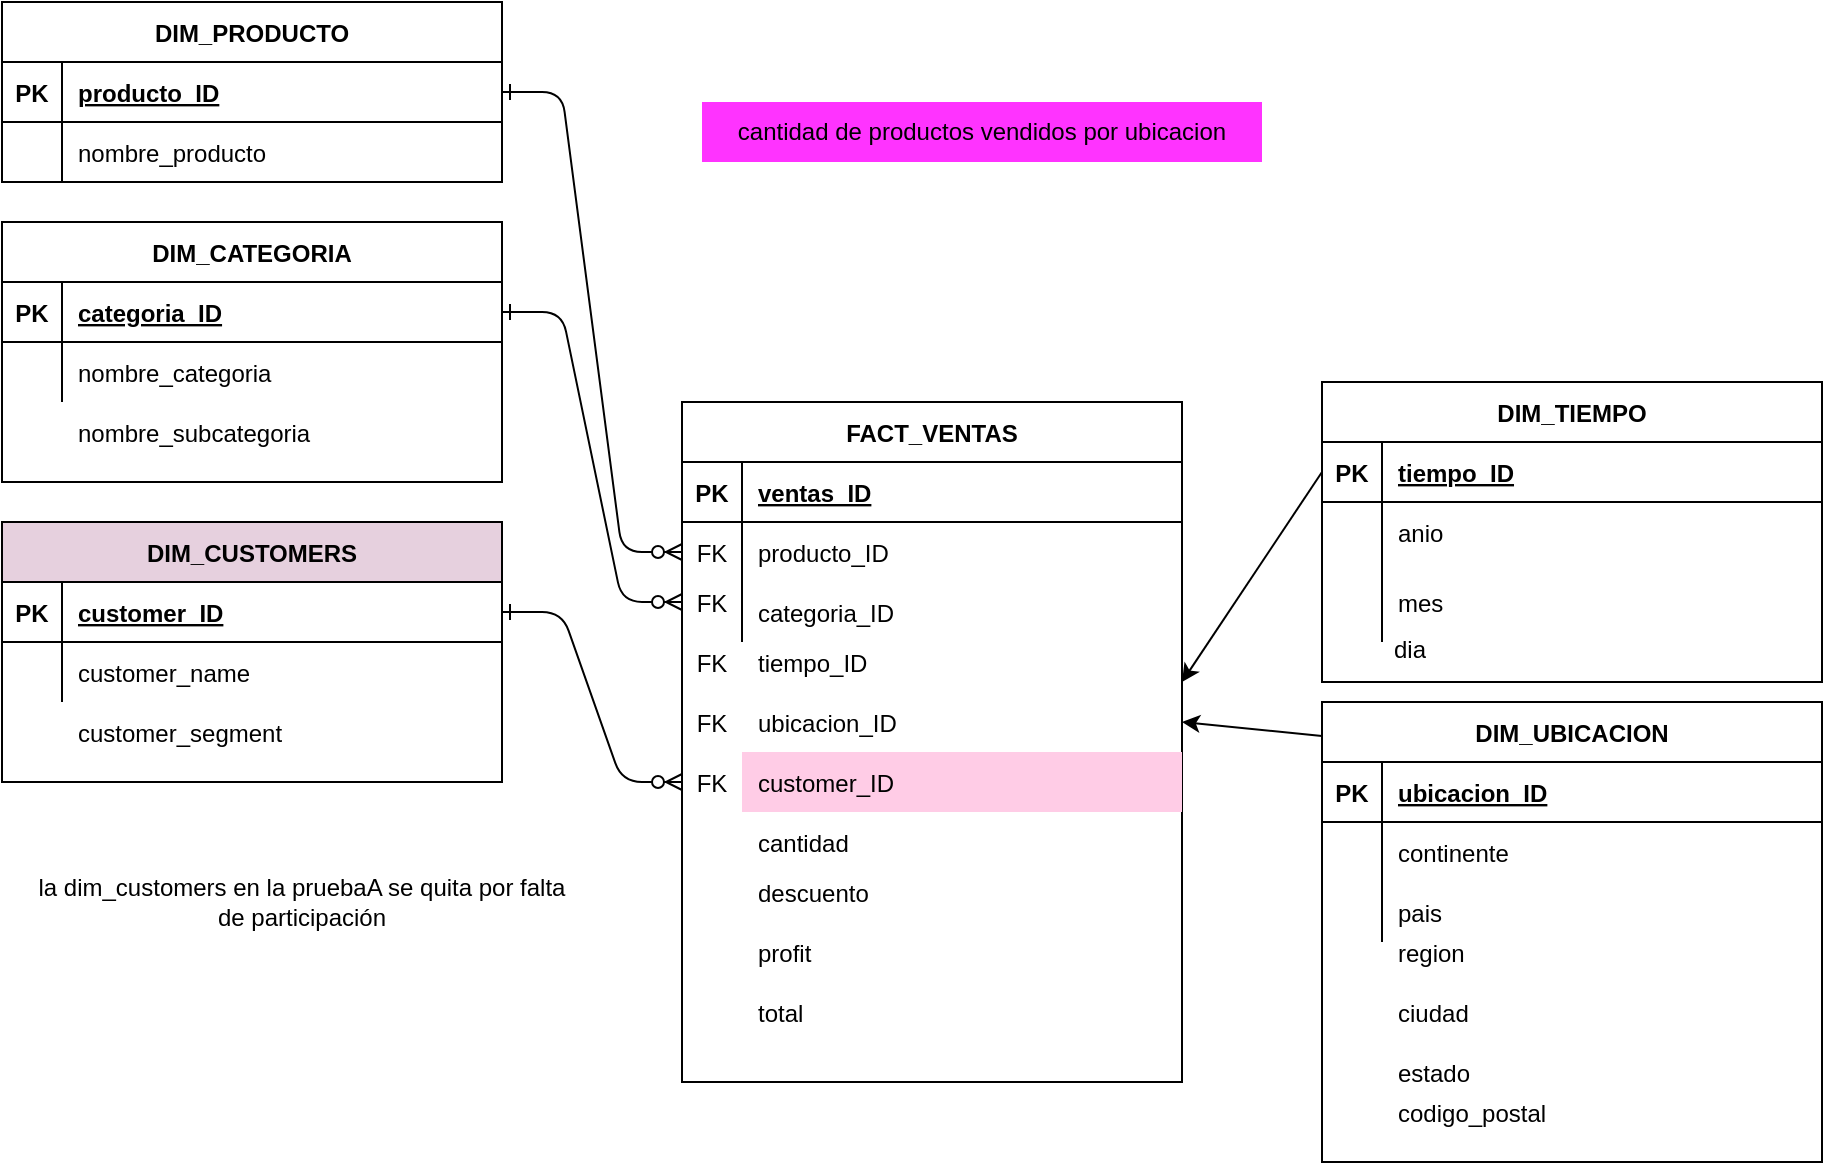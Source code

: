 <mxfile version="22.0.8" type="github" pages="2">
  <diagram id="R2lEEEUBdFMjLlhIrx00" name="Page-1">
    <mxGraphModel dx="1026" dy="1131" grid="1" gridSize="10" guides="1" tooltips="1" connect="1" arrows="1" fold="1" page="1" pageScale="1" pageWidth="850" pageHeight="1100" math="0" shadow="0" extFonts="Permanent Marker^https://fonts.googleapis.com/css?family=Permanent+Marker">
      <root>
        <mxCell id="0" />
        <mxCell id="1" parent="0" />
        <mxCell id="C-vyLk0tnHw3VtMMgP7b-1" value="" style="edgeStyle=entityRelationEdgeStyle;endArrow=ERzeroToMany;startArrow=ERone;endFill=1;startFill=0;" parent="1" source="C-vyLk0tnHw3VtMMgP7b-24" edge="1">
          <mxGeometry width="100" height="100" relative="1" as="geometry">
            <mxPoint x="340" y="720" as="sourcePoint" />
            <mxPoint x="350" y="610" as="targetPoint" />
          </mxGeometry>
        </mxCell>
        <mxCell id="C-vyLk0tnHw3VtMMgP7b-2" value="DIM_UBICACION" style="shape=table;startSize=30;container=1;collapsible=1;childLayout=tableLayout;fixedRows=1;rowLines=0;fontStyle=1;align=center;resizeLast=1;" parent="1" vertex="1">
          <mxGeometry x="670" y="570" width="250" height="230" as="geometry" />
        </mxCell>
        <mxCell id="C-vyLk0tnHw3VtMMgP7b-3" value="" style="shape=partialRectangle;collapsible=0;dropTarget=0;pointerEvents=0;fillColor=none;points=[[0,0.5],[1,0.5]];portConstraint=eastwest;top=0;left=0;right=0;bottom=1;" parent="C-vyLk0tnHw3VtMMgP7b-2" vertex="1">
          <mxGeometry y="30" width="250" height="30" as="geometry" />
        </mxCell>
        <mxCell id="C-vyLk0tnHw3VtMMgP7b-4" value="PK" style="shape=partialRectangle;overflow=hidden;connectable=0;fillColor=none;top=0;left=0;bottom=0;right=0;fontStyle=1;" parent="C-vyLk0tnHw3VtMMgP7b-3" vertex="1">
          <mxGeometry width="30" height="30" as="geometry">
            <mxRectangle width="30" height="30" as="alternateBounds" />
          </mxGeometry>
        </mxCell>
        <mxCell id="C-vyLk0tnHw3VtMMgP7b-5" value="ubicacion_ID" style="shape=partialRectangle;overflow=hidden;connectable=0;fillColor=none;top=0;left=0;bottom=0;right=0;align=left;spacingLeft=6;fontStyle=5;" parent="C-vyLk0tnHw3VtMMgP7b-3" vertex="1">
          <mxGeometry x="30" width="220" height="30" as="geometry">
            <mxRectangle width="220" height="30" as="alternateBounds" />
          </mxGeometry>
        </mxCell>
        <mxCell id="C-vyLk0tnHw3VtMMgP7b-6" value="" style="shape=partialRectangle;collapsible=0;dropTarget=0;pointerEvents=0;fillColor=none;points=[[0,0.5],[1,0.5]];portConstraint=eastwest;top=0;left=0;right=0;bottom=0;" parent="C-vyLk0tnHw3VtMMgP7b-2" vertex="1">
          <mxGeometry y="60" width="250" height="30" as="geometry" />
        </mxCell>
        <mxCell id="C-vyLk0tnHw3VtMMgP7b-7" value="" style="shape=partialRectangle;overflow=hidden;connectable=0;fillColor=none;top=0;left=0;bottom=0;right=0;" parent="C-vyLk0tnHw3VtMMgP7b-6" vertex="1">
          <mxGeometry width="30" height="30" as="geometry">
            <mxRectangle width="30" height="30" as="alternateBounds" />
          </mxGeometry>
        </mxCell>
        <mxCell id="C-vyLk0tnHw3VtMMgP7b-8" value="continente" style="shape=partialRectangle;overflow=hidden;connectable=0;fillColor=none;top=0;left=0;bottom=0;right=0;align=left;spacingLeft=6;" parent="C-vyLk0tnHw3VtMMgP7b-6" vertex="1">
          <mxGeometry x="30" width="220" height="30" as="geometry">
            <mxRectangle width="220" height="30" as="alternateBounds" />
          </mxGeometry>
        </mxCell>
        <mxCell id="C-vyLk0tnHw3VtMMgP7b-9" value="" style="shape=partialRectangle;collapsible=0;dropTarget=0;pointerEvents=0;fillColor=none;points=[[0,0.5],[1,0.5]];portConstraint=eastwest;top=0;left=0;right=0;bottom=0;" parent="C-vyLk0tnHw3VtMMgP7b-2" vertex="1">
          <mxGeometry y="90" width="250" height="30" as="geometry" />
        </mxCell>
        <mxCell id="C-vyLk0tnHw3VtMMgP7b-10" value="" style="shape=partialRectangle;overflow=hidden;connectable=0;fillColor=none;top=0;left=0;bottom=0;right=0;" parent="C-vyLk0tnHw3VtMMgP7b-9" vertex="1">
          <mxGeometry width="30" height="30" as="geometry">
            <mxRectangle width="30" height="30" as="alternateBounds" />
          </mxGeometry>
        </mxCell>
        <mxCell id="C-vyLk0tnHw3VtMMgP7b-11" value="pais" style="shape=partialRectangle;overflow=hidden;connectable=0;fillColor=none;top=0;left=0;bottom=0;right=0;align=left;spacingLeft=6;" parent="C-vyLk0tnHw3VtMMgP7b-9" vertex="1">
          <mxGeometry x="30" width="220" height="30" as="geometry">
            <mxRectangle width="220" height="30" as="alternateBounds" />
          </mxGeometry>
        </mxCell>
        <mxCell id="C-vyLk0tnHw3VtMMgP7b-13" value="DIM_TIEMPO" style="shape=table;startSize=30;container=1;collapsible=1;childLayout=tableLayout;fixedRows=1;rowLines=0;fontStyle=1;align=center;resizeLast=1;" parent="1" vertex="1">
          <mxGeometry x="670" y="410" width="250" height="150" as="geometry" />
        </mxCell>
        <mxCell id="C-vyLk0tnHw3VtMMgP7b-14" value="" style="shape=partialRectangle;collapsible=0;dropTarget=0;pointerEvents=0;fillColor=none;points=[[0,0.5],[1,0.5]];portConstraint=eastwest;top=0;left=0;right=0;bottom=1;" parent="C-vyLk0tnHw3VtMMgP7b-13" vertex="1">
          <mxGeometry y="30" width="250" height="30" as="geometry" />
        </mxCell>
        <mxCell id="C-vyLk0tnHw3VtMMgP7b-15" value="PK" style="shape=partialRectangle;overflow=hidden;connectable=0;fillColor=none;top=0;left=0;bottom=0;right=0;fontStyle=1;" parent="C-vyLk0tnHw3VtMMgP7b-14" vertex="1">
          <mxGeometry width="30" height="30" as="geometry">
            <mxRectangle width="30" height="30" as="alternateBounds" />
          </mxGeometry>
        </mxCell>
        <mxCell id="C-vyLk0tnHw3VtMMgP7b-16" value="tiempo_ID" style="shape=partialRectangle;overflow=hidden;connectable=0;fillColor=none;top=0;left=0;bottom=0;right=0;align=left;spacingLeft=6;fontStyle=5;" parent="C-vyLk0tnHw3VtMMgP7b-14" vertex="1">
          <mxGeometry x="30" width="220" height="30" as="geometry">
            <mxRectangle width="220" height="30" as="alternateBounds" />
          </mxGeometry>
        </mxCell>
        <mxCell id="C-vyLk0tnHw3VtMMgP7b-17" value="" style="shape=partialRectangle;collapsible=0;dropTarget=0;pointerEvents=0;fillColor=none;points=[[0,0.5],[1,0.5]];portConstraint=eastwest;top=0;left=0;right=0;bottom=0;" parent="C-vyLk0tnHw3VtMMgP7b-13" vertex="1">
          <mxGeometry y="60" width="250" height="30" as="geometry" />
        </mxCell>
        <mxCell id="C-vyLk0tnHw3VtMMgP7b-18" value="" style="shape=partialRectangle;overflow=hidden;connectable=0;fillColor=none;top=0;left=0;bottom=0;right=0;" parent="C-vyLk0tnHw3VtMMgP7b-17" vertex="1">
          <mxGeometry width="30" height="30" as="geometry">
            <mxRectangle width="30" height="30" as="alternateBounds" />
          </mxGeometry>
        </mxCell>
        <mxCell id="C-vyLk0tnHw3VtMMgP7b-19" value="anio" style="shape=partialRectangle;overflow=hidden;connectable=0;fillColor=none;top=0;left=0;bottom=0;right=0;align=left;spacingLeft=6;" parent="C-vyLk0tnHw3VtMMgP7b-17" vertex="1">
          <mxGeometry x="30" width="220" height="30" as="geometry">
            <mxRectangle width="220" height="30" as="alternateBounds" />
          </mxGeometry>
        </mxCell>
        <mxCell id="C-vyLk0tnHw3VtMMgP7b-20" value="" style="shape=partialRectangle;collapsible=0;dropTarget=0;pointerEvents=0;fillColor=none;points=[[0,0.5],[1,0.5]];portConstraint=eastwest;top=0;left=0;right=0;bottom=0;" parent="C-vyLk0tnHw3VtMMgP7b-13" vertex="1">
          <mxGeometry y="90" width="250" height="40" as="geometry" />
        </mxCell>
        <mxCell id="C-vyLk0tnHw3VtMMgP7b-21" value="" style="shape=partialRectangle;overflow=hidden;connectable=0;fillColor=none;top=0;left=0;bottom=0;right=0;" parent="C-vyLk0tnHw3VtMMgP7b-20" vertex="1">
          <mxGeometry width="30" height="40" as="geometry">
            <mxRectangle width="30" height="40" as="alternateBounds" />
          </mxGeometry>
        </mxCell>
        <mxCell id="C-vyLk0tnHw3VtMMgP7b-22" value="mes" style="shape=partialRectangle;overflow=hidden;connectable=0;fillColor=none;top=0;left=0;bottom=0;right=0;align=left;spacingLeft=6;" parent="C-vyLk0tnHw3VtMMgP7b-20" vertex="1">
          <mxGeometry x="30" width="220" height="40" as="geometry">
            <mxRectangle width="220" height="40" as="alternateBounds" />
          </mxGeometry>
        </mxCell>
        <mxCell id="C-vyLk0tnHw3VtMMgP7b-23" value="DIM_CUSTOMERS" style="shape=table;startSize=30;container=1;collapsible=1;childLayout=tableLayout;fixedRows=1;rowLines=0;fontStyle=1;align=center;resizeLast=1;fillColor=#E6D0DE;" parent="1" vertex="1">
          <mxGeometry x="10" y="480" width="250" height="130" as="geometry" />
        </mxCell>
        <mxCell id="C-vyLk0tnHw3VtMMgP7b-24" value="" style="shape=partialRectangle;collapsible=0;dropTarget=0;pointerEvents=0;fillColor=none;points=[[0,0.5],[1,0.5]];portConstraint=eastwest;top=0;left=0;right=0;bottom=1;" parent="C-vyLk0tnHw3VtMMgP7b-23" vertex="1">
          <mxGeometry y="30" width="250" height="30" as="geometry" />
        </mxCell>
        <mxCell id="C-vyLk0tnHw3VtMMgP7b-25" value="PK" style="shape=partialRectangle;overflow=hidden;connectable=0;fillColor=none;top=0;left=0;bottom=0;right=0;fontStyle=1;" parent="C-vyLk0tnHw3VtMMgP7b-24" vertex="1">
          <mxGeometry width="30" height="30" as="geometry">
            <mxRectangle width="30" height="30" as="alternateBounds" />
          </mxGeometry>
        </mxCell>
        <mxCell id="C-vyLk0tnHw3VtMMgP7b-26" value="customer_ID" style="shape=partialRectangle;overflow=hidden;connectable=0;fillColor=none;top=0;left=0;bottom=0;right=0;align=left;spacingLeft=6;fontStyle=5;" parent="C-vyLk0tnHw3VtMMgP7b-24" vertex="1">
          <mxGeometry x="30" width="220" height="30" as="geometry">
            <mxRectangle width="220" height="30" as="alternateBounds" />
          </mxGeometry>
        </mxCell>
        <mxCell id="C-vyLk0tnHw3VtMMgP7b-27" value="" style="shape=partialRectangle;collapsible=0;dropTarget=0;pointerEvents=0;fillColor=none;points=[[0,0.5],[1,0.5]];portConstraint=eastwest;top=0;left=0;right=0;bottom=0;" parent="C-vyLk0tnHw3VtMMgP7b-23" vertex="1">
          <mxGeometry y="60" width="250" height="30" as="geometry" />
        </mxCell>
        <mxCell id="C-vyLk0tnHw3VtMMgP7b-28" value="" style="shape=partialRectangle;overflow=hidden;connectable=0;fillColor=none;top=0;left=0;bottom=0;right=0;" parent="C-vyLk0tnHw3VtMMgP7b-27" vertex="1">
          <mxGeometry width="30" height="30" as="geometry">
            <mxRectangle width="30" height="30" as="alternateBounds" />
          </mxGeometry>
        </mxCell>
        <mxCell id="C-vyLk0tnHw3VtMMgP7b-29" value="customer_name " style="shape=partialRectangle;overflow=hidden;connectable=0;fillColor=none;top=0;left=0;bottom=0;right=0;align=left;spacingLeft=6;" parent="C-vyLk0tnHw3VtMMgP7b-27" vertex="1">
          <mxGeometry x="30" width="220" height="30" as="geometry">
            <mxRectangle width="220" height="30" as="alternateBounds" />
          </mxGeometry>
        </mxCell>
        <mxCell id="IrLPfpTMkj9ylK-BvRrE-3" value="dia" style="text;strokeColor=none;fillColor=none;spacingLeft=4;spacingRight=4;overflow=hidden;rotatable=0;points=[[0,0.5],[1,0.5]];portConstraint=eastwest;fontSize=12;whiteSpace=wrap;html=1;" parent="1" vertex="1">
          <mxGeometry x="700" y="530" width="40" height="30" as="geometry" />
        </mxCell>
        <mxCell id="IrLPfpTMkj9ylK-BvRrE-6" value="customer_segment" style="shape=partialRectangle;overflow=hidden;connectable=0;fillColor=none;top=0;left=0;bottom=0;right=0;align=left;spacingLeft=6;" parent="1" vertex="1">
          <mxGeometry x="40" y="570" width="220" height="30" as="geometry">
            <mxRectangle width="220" height="30" as="alternateBounds" />
          </mxGeometry>
        </mxCell>
        <mxCell id="IrLPfpTMkj9ylK-BvRrE-10" value="FACT_VENTAS" style="shape=table;startSize=30;container=1;collapsible=1;childLayout=tableLayout;fixedRows=1;rowLines=0;fontStyle=1;align=center;resizeLast=1;" parent="1" vertex="1">
          <mxGeometry x="350" y="420" width="250" height="340" as="geometry" />
        </mxCell>
        <mxCell id="IrLPfpTMkj9ylK-BvRrE-11" value="" style="shape=partialRectangle;collapsible=0;dropTarget=0;pointerEvents=0;fillColor=none;points=[[0,0.5],[1,0.5]];portConstraint=eastwest;top=0;left=0;right=0;bottom=1;" parent="IrLPfpTMkj9ylK-BvRrE-10" vertex="1">
          <mxGeometry y="30" width="250" height="30" as="geometry" />
        </mxCell>
        <mxCell id="IrLPfpTMkj9ylK-BvRrE-12" value="PK" style="shape=partialRectangle;overflow=hidden;connectable=0;fillColor=none;top=0;left=0;bottom=0;right=0;fontStyle=1;" parent="IrLPfpTMkj9ylK-BvRrE-11" vertex="1">
          <mxGeometry width="30" height="30" as="geometry">
            <mxRectangle width="30" height="30" as="alternateBounds" />
          </mxGeometry>
        </mxCell>
        <mxCell id="IrLPfpTMkj9ylK-BvRrE-13" value="ventas_ID" style="shape=partialRectangle;overflow=hidden;connectable=0;fillColor=none;top=0;left=0;bottom=0;right=0;align=left;spacingLeft=6;fontStyle=5;" parent="IrLPfpTMkj9ylK-BvRrE-11" vertex="1">
          <mxGeometry x="30" width="220" height="30" as="geometry">
            <mxRectangle width="220" height="30" as="alternateBounds" />
          </mxGeometry>
        </mxCell>
        <mxCell id="IrLPfpTMkj9ylK-BvRrE-14" value="" style="shape=partialRectangle;collapsible=0;dropTarget=0;pointerEvents=0;fillColor=none;points=[[0,0.5],[1,0.5]];portConstraint=eastwest;top=0;left=0;right=0;bottom=0;" parent="IrLPfpTMkj9ylK-BvRrE-10" vertex="1">
          <mxGeometry y="60" width="250" height="30" as="geometry" />
        </mxCell>
        <mxCell id="IrLPfpTMkj9ylK-BvRrE-15" value="FK" style="shape=partialRectangle;overflow=hidden;connectable=0;fillColor=none;top=0;left=0;bottom=0;right=0;" parent="IrLPfpTMkj9ylK-BvRrE-14" vertex="1">
          <mxGeometry width="30" height="30" as="geometry">
            <mxRectangle width="30" height="30" as="alternateBounds" />
          </mxGeometry>
        </mxCell>
        <mxCell id="IrLPfpTMkj9ylK-BvRrE-16" value="producto_ID" style="shape=partialRectangle;overflow=hidden;connectable=0;fillColor=none;top=0;left=0;bottom=0;right=0;align=left;spacingLeft=6;" parent="IrLPfpTMkj9ylK-BvRrE-14" vertex="1">
          <mxGeometry x="30" width="220" height="30" as="geometry">
            <mxRectangle width="220" height="30" as="alternateBounds" />
          </mxGeometry>
        </mxCell>
        <mxCell id="IrLPfpTMkj9ylK-BvRrE-17" value="" style="shape=partialRectangle;collapsible=0;dropTarget=0;pointerEvents=0;fillColor=none;points=[[0,0.5],[1,0.5]];portConstraint=eastwest;top=0;left=0;right=0;bottom=0;" parent="IrLPfpTMkj9ylK-BvRrE-10" vertex="1">
          <mxGeometry y="90" width="250" height="30" as="geometry" />
        </mxCell>
        <mxCell id="IrLPfpTMkj9ylK-BvRrE-18" value="" style="shape=partialRectangle;overflow=hidden;connectable=0;fillColor=none;top=0;left=0;bottom=0;right=0;" parent="IrLPfpTMkj9ylK-BvRrE-17" vertex="1">
          <mxGeometry width="30" height="30" as="geometry">
            <mxRectangle width="30" height="30" as="alternateBounds" />
          </mxGeometry>
        </mxCell>
        <mxCell id="IrLPfpTMkj9ylK-BvRrE-19" value="categoria_ID" style="shape=partialRectangle;overflow=hidden;connectable=0;fillColor=none;top=0;left=0;bottom=0;right=0;align=left;spacingLeft=6;" parent="IrLPfpTMkj9ylK-BvRrE-17" vertex="1">
          <mxGeometry x="30" width="220" height="30" as="geometry">
            <mxRectangle width="220" height="30" as="alternateBounds" />
          </mxGeometry>
        </mxCell>
        <mxCell id="IrLPfpTMkj9ylK-BvRrE-20" value="FK" style="shape=partialRectangle;overflow=hidden;connectable=0;fillColor=none;top=0;left=0;bottom=0;right=0;" parent="1" vertex="1">
          <mxGeometry x="350" y="535" width="30" height="30" as="geometry">
            <mxRectangle width="30" height="30" as="alternateBounds" />
          </mxGeometry>
        </mxCell>
        <mxCell id="IrLPfpTMkj9ylK-BvRrE-21" value="FK" style="shape=partialRectangle;overflow=hidden;connectable=0;fillColor=none;top=0;left=0;bottom=0;right=0;" parent="1" vertex="1">
          <mxGeometry x="350" y="565" width="30" height="30" as="geometry">
            <mxRectangle width="30" height="30" as="alternateBounds" />
          </mxGeometry>
        </mxCell>
        <mxCell id="IrLPfpTMkj9ylK-BvRrE-22" value="FK" style="shape=partialRectangle;overflow=hidden;connectable=0;fillColor=none;top=0;left=0;bottom=0;right=0;" parent="1" vertex="1">
          <mxGeometry x="350" y="595" width="30" height="30" as="geometry">
            <mxRectangle width="30" height="30" as="alternateBounds" />
          </mxGeometry>
        </mxCell>
        <mxCell id="IrLPfpTMkj9ylK-BvRrE-25" value="region" style="shape=partialRectangle;overflow=hidden;connectable=0;fillColor=none;top=0;left=0;bottom=0;right=0;align=left;spacingLeft=6;" parent="1" vertex="1">
          <mxGeometry x="700" y="680" width="220" height="30" as="geometry">
            <mxRectangle width="220" height="30" as="alternateBounds" />
          </mxGeometry>
        </mxCell>
        <mxCell id="IrLPfpTMkj9ylK-BvRrE-26" value="ciudad" style="shape=partialRectangle;overflow=hidden;connectable=0;fillColor=none;top=0;left=0;bottom=0;right=0;align=left;spacingLeft=6;" parent="1" vertex="1">
          <mxGeometry x="700" y="710" width="220" height="30" as="geometry">
            <mxRectangle width="220" height="30" as="alternateBounds" />
          </mxGeometry>
        </mxCell>
        <mxCell id="IrLPfpTMkj9ylK-BvRrE-27" value="estado" style="shape=partialRectangle;overflow=hidden;connectable=0;fillColor=none;top=0;left=0;bottom=0;right=0;align=left;spacingLeft=6;" parent="1" vertex="1">
          <mxGeometry x="700" y="740" width="220" height="30" as="geometry">
            <mxRectangle width="220" height="30" as="alternateBounds" />
          </mxGeometry>
        </mxCell>
        <mxCell id="IrLPfpTMkj9ylK-BvRrE-28" value="codigo_postal" style="shape=partialRectangle;overflow=hidden;connectable=0;fillColor=none;top=0;left=0;bottom=0;right=0;align=left;spacingLeft=6;" parent="1" vertex="1">
          <mxGeometry x="700" y="760" width="220" height="30" as="geometry">
            <mxRectangle width="220" height="30" as="alternateBounds" />
          </mxGeometry>
        </mxCell>
        <mxCell id="IrLPfpTMkj9ylK-BvRrE-29" value="DIM_PRODUCTO" style="shape=table;startSize=30;container=1;collapsible=1;childLayout=tableLayout;fixedRows=1;rowLines=0;fontStyle=1;align=center;resizeLast=1;" parent="1" vertex="1">
          <mxGeometry x="10" y="220" width="250" height="90" as="geometry" />
        </mxCell>
        <mxCell id="IrLPfpTMkj9ylK-BvRrE-30" value="" style="shape=partialRectangle;collapsible=0;dropTarget=0;pointerEvents=0;fillColor=none;points=[[0,0.5],[1,0.5]];portConstraint=eastwest;top=0;left=0;right=0;bottom=1;" parent="IrLPfpTMkj9ylK-BvRrE-29" vertex="1">
          <mxGeometry y="30" width="250" height="30" as="geometry" />
        </mxCell>
        <mxCell id="IrLPfpTMkj9ylK-BvRrE-31" value="PK" style="shape=partialRectangle;overflow=hidden;connectable=0;fillColor=none;top=0;left=0;bottom=0;right=0;fontStyle=1;" parent="IrLPfpTMkj9ylK-BvRrE-30" vertex="1">
          <mxGeometry width="30" height="30" as="geometry">
            <mxRectangle width="30" height="30" as="alternateBounds" />
          </mxGeometry>
        </mxCell>
        <mxCell id="IrLPfpTMkj9ylK-BvRrE-32" value="producto_ID" style="shape=partialRectangle;overflow=hidden;connectable=0;fillColor=none;top=0;left=0;bottom=0;right=0;align=left;spacingLeft=6;fontStyle=5;" parent="IrLPfpTMkj9ylK-BvRrE-30" vertex="1">
          <mxGeometry x="30" width="220" height="30" as="geometry">
            <mxRectangle width="220" height="30" as="alternateBounds" />
          </mxGeometry>
        </mxCell>
        <mxCell id="IrLPfpTMkj9ylK-BvRrE-33" value="" style="shape=partialRectangle;collapsible=0;dropTarget=0;pointerEvents=0;fillColor=none;points=[[0,0.5],[1,0.5]];portConstraint=eastwest;top=0;left=0;right=0;bottom=0;" parent="IrLPfpTMkj9ylK-BvRrE-29" vertex="1">
          <mxGeometry y="60" width="250" height="30" as="geometry" />
        </mxCell>
        <mxCell id="IrLPfpTMkj9ylK-BvRrE-34" value="" style="shape=partialRectangle;overflow=hidden;connectable=0;fillColor=none;top=0;left=0;bottom=0;right=0;" parent="IrLPfpTMkj9ylK-BvRrE-33" vertex="1">
          <mxGeometry width="30" height="30" as="geometry">
            <mxRectangle width="30" height="30" as="alternateBounds" />
          </mxGeometry>
        </mxCell>
        <mxCell id="IrLPfpTMkj9ylK-BvRrE-35" value="nombre_producto" style="shape=partialRectangle;overflow=hidden;connectable=0;fillColor=none;top=0;left=0;bottom=0;right=0;align=left;spacingLeft=6;" parent="IrLPfpTMkj9ylK-BvRrE-33" vertex="1">
          <mxGeometry x="30" width="220" height="30" as="geometry">
            <mxRectangle width="220" height="30" as="alternateBounds" />
          </mxGeometry>
        </mxCell>
        <mxCell id="IrLPfpTMkj9ylK-BvRrE-36" value="DIM_CATEGORIA" style="shape=table;startSize=30;container=1;collapsible=1;childLayout=tableLayout;fixedRows=1;rowLines=0;fontStyle=1;align=center;resizeLast=1;" parent="1" vertex="1">
          <mxGeometry x="10" y="330" width="250" height="130" as="geometry" />
        </mxCell>
        <mxCell id="IrLPfpTMkj9ylK-BvRrE-37" value="" style="shape=partialRectangle;collapsible=0;dropTarget=0;pointerEvents=0;fillColor=none;points=[[0,0.5],[1,0.5]];portConstraint=eastwest;top=0;left=0;right=0;bottom=1;" parent="IrLPfpTMkj9ylK-BvRrE-36" vertex="1">
          <mxGeometry y="30" width="250" height="30" as="geometry" />
        </mxCell>
        <mxCell id="IrLPfpTMkj9ylK-BvRrE-38" value="PK" style="shape=partialRectangle;overflow=hidden;connectable=0;fillColor=none;top=0;left=0;bottom=0;right=0;fontStyle=1;" parent="IrLPfpTMkj9ylK-BvRrE-37" vertex="1">
          <mxGeometry width="30" height="30" as="geometry">
            <mxRectangle width="30" height="30" as="alternateBounds" />
          </mxGeometry>
        </mxCell>
        <mxCell id="IrLPfpTMkj9ylK-BvRrE-39" value="categoria_ID" style="shape=partialRectangle;overflow=hidden;connectable=0;fillColor=none;top=0;left=0;bottom=0;right=0;align=left;spacingLeft=6;fontStyle=5;" parent="IrLPfpTMkj9ylK-BvRrE-37" vertex="1">
          <mxGeometry x="30" width="220" height="30" as="geometry">
            <mxRectangle width="220" height="30" as="alternateBounds" />
          </mxGeometry>
        </mxCell>
        <mxCell id="IrLPfpTMkj9ylK-BvRrE-40" value="" style="shape=partialRectangle;collapsible=0;dropTarget=0;pointerEvents=0;fillColor=none;points=[[0,0.5],[1,0.5]];portConstraint=eastwest;top=0;left=0;right=0;bottom=0;" parent="IrLPfpTMkj9ylK-BvRrE-36" vertex="1">
          <mxGeometry y="60" width="250" height="30" as="geometry" />
        </mxCell>
        <mxCell id="IrLPfpTMkj9ylK-BvRrE-41" value="" style="shape=partialRectangle;overflow=hidden;connectable=0;fillColor=none;top=0;left=0;bottom=0;right=0;" parent="IrLPfpTMkj9ylK-BvRrE-40" vertex="1">
          <mxGeometry width="30" height="30" as="geometry">
            <mxRectangle width="30" height="30" as="alternateBounds" />
          </mxGeometry>
        </mxCell>
        <mxCell id="IrLPfpTMkj9ylK-BvRrE-42" value="nombre_categoria" style="shape=partialRectangle;overflow=hidden;connectable=0;fillColor=none;top=0;left=0;bottom=0;right=0;align=left;spacingLeft=6;" parent="IrLPfpTMkj9ylK-BvRrE-40" vertex="1">
          <mxGeometry x="30" width="220" height="30" as="geometry">
            <mxRectangle width="220" height="30" as="alternateBounds" />
          </mxGeometry>
        </mxCell>
        <mxCell id="IrLPfpTMkj9ylK-BvRrE-43" value="nombre_subcategoria" style="shape=partialRectangle;overflow=hidden;connectable=0;fillColor=none;top=0;left=0;bottom=0;right=0;align=left;spacingLeft=6;" parent="1" vertex="1">
          <mxGeometry x="40" y="420" width="220" height="30" as="geometry">
            <mxRectangle width="220" height="30" as="alternateBounds" />
          </mxGeometry>
        </mxCell>
        <mxCell id="IrLPfpTMkj9ylK-BvRrE-44" value="" style="edgeStyle=entityRelationEdgeStyle;endArrow=ERzeroToMany;startArrow=ERone;endFill=1;startFill=0;exitX=1;exitY=0.5;exitDx=0;exitDy=0;entryX=0;entryY=0.5;entryDx=0;entryDy=0;" parent="1" source="IrLPfpTMkj9ylK-BvRrE-30" target="IrLPfpTMkj9ylK-BvRrE-14" edge="1">
          <mxGeometry width="100" height="100" relative="1" as="geometry">
            <mxPoint x="260" y="325" as="sourcePoint" />
            <mxPoint x="350" y="550" as="targetPoint" />
          </mxGeometry>
        </mxCell>
        <mxCell id="IrLPfpTMkj9ylK-BvRrE-45" value="tiempo_ID" style="shape=partialRectangle;overflow=hidden;connectable=0;fillColor=none;top=0;left=0;bottom=0;right=0;align=left;spacingLeft=6;" parent="1" vertex="1">
          <mxGeometry x="380" y="535" width="220" height="30" as="geometry">
            <mxRectangle width="220" height="30" as="alternateBounds" />
          </mxGeometry>
        </mxCell>
        <mxCell id="IrLPfpTMkj9ylK-BvRrE-46" value="ubicacion_ID" style="shape=partialRectangle;overflow=hidden;connectable=0;fillColor=none;top=0;left=0;bottom=0;right=0;align=left;spacingLeft=6;" parent="1" vertex="1">
          <mxGeometry x="380" y="565" width="220" height="30" as="geometry">
            <mxRectangle width="220" height="30" as="alternateBounds" />
          </mxGeometry>
        </mxCell>
        <mxCell id="IrLPfpTMkj9ylK-BvRrE-47" value="customer_ID" style="shape=partialRectangle;overflow=hidden;connectable=0;fillColor=#FFCCE6;top=0;left=0;bottom=0;right=0;align=left;spacingLeft=6;strokeColor=#A680B8;" parent="1" vertex="1">
          <mxGeometry x="380" y="595" width="220" height="30" as="geometry">
            <mxRectangle width="220" height="30" as="alternateBounds" />
          </mxGeometry>
        </mxCell>
        <mxCell id="IrLPfpTMkj9ylK-BvRrE-48" value="cantidad" style="shape=partialRectangle;overflow=hidden;connectable=0;fillColor=none;top=0;left=0;bottom=0;right=0;align=left;spacingLeft=6;" parent="1" vertex="1">
          <mxGeometry x="380" y="625" width="220" height="30" as="geometry">
            <mxRectangle width="220" height="30" as="alternateBounds" />
          </mxGeometry>
        </mxCell>
        <mxCell id="IrLPfpTMkj9ylK-BvRrE-49" value="descuento" style="shape=partialRectangle;overflow=hidden;connectable=0;fillColor=none;top=0;left=0;bottom=0;right=0;align=left;spacingLeft=6;" parent="1" vertex="1">
          <mxGeometry x="380" y="650" width="220" height="30" as="geometry">
            <mxRectangle width="220" height="30" as="alternateBounds" />
          </mxGeometry>
        </mxCell>
        <mxCell id="IrLPfpTMkj9ylK-BvRrE-50" value="profit" style="shape=partialRectangle;overflow=hidden;connectable=0;fillColor=none;top=0;left=0;bottom=0;right=0;align=left;spacingLeft=6;" parent="1" vertex="1">
          <mxGeometry x="380" y="680" width="220" height="30" as="geometry">
            <mxRectangle width="220" height="30" as="alternateBounds" />
          </mxGeometry>
        </mxCell>
        <mxCell id="IrLPfpTMkj9ylK-BvRrE-51" value="FK" style="shape=partialRectangle;overflow=hidden;connectable=0;fillColor=none;top=0;left=0;bottom=0;right=0;" parent="1" vertex="1">
          <mxGeometry x="350" y="505" width="30" height="30" as="geometry">
            <mxRectangle width="30" height="30" as="alternateBounds" />
          </mxGeometry>
        </mxCell>
        <mxCell id="IrLPfpTMkj9ylK-BvRrE-52" value="" style="edgeStyle=entityRelationEdgeStyle;endArrow=ERzeroToMany;startArrow=ERone;endFill=1;startFill=0;exitX=1;exitY=0.5;exitDx=0;exitDy=0;" parent="1" source="IrLPfpTMkj9ylK-BvRrE-37" edge="1">
          <mxGeometry width="100" height="100" relative="1" as="geometry">
            <mxPoint x="260" y="325" as="sourcePoint" />
            <mxPoint x="350" y="520" as="targetPoint" />
          </mxGeometry>
        </mxCell>
        <mxCell id="IrLPfpTMkj9ylK-BvRrE-55" value="" style="endArrow=classic;html=1;rounded=0;exitX=0;exitY=0.5;exitDx=0;exitDy=0;" parent="1" source="C-vyLk0tnHw3VtMMgP7b-14" edge="1">
          <mxGeometry width="50" height="50" relative="1" as="geometry">
            <mxPoint x="520" y="830" as="sourcePoint" />
            <mxPoint x="600" y="560" as="targetPoint" />
          </mxGeometry>
        </mxCell>
        <mxCell id="IrLPfpTMkj9ylK-BvRrE-57" value="" style="endArrow=classic;html=1;rounded=0;exitX=0;exitY=0.074;exitDx=0;exitDy=0;exitPerimeter=0;" parent="1" source="C-vyLk0tnHw3VtMMgP7b-2" edge="1">
          <mxGeometry width="50" height="50" relative="1" as="geometry">
            <mxPoint x="650" y="605" as="sourcePoint" />
            <mxPoint x="600" y="580" as="targetPoint" />
          </mxGeometry>
        </mxCell>
        <mxCell id="xClYJMNkbHuIDMTFwxWz-1" value="total" style="shape=partialRectangle;overflow=hidden;connectable=0;fillColor=none;top=0;left=0;bottom=0;right=0;align=left;spacingLeft=6;" vertex="1" parent="1">
          <mxGeometry x="380" y="710" width="220" height="30" as="geometry">
            <mxRectangle width="220" height="30" as="alternateBounds" />
          </mxGeometry>
        </mxCell>
        <mxCell id="xClYJMNkbHuIDMTFwxWz-2" value="la dim_customers en la pruebaA se quita por falta de participación" style="text;html=1;strokeColor=none;fillColor=none;align=center;verticalAlign=middle;whiteSpace=wrap;rounded=0;" vertex="1" parent="1">
          <mxGeometry x="20" y="655" width="280" height="30" as="geometry" />
        </mxCell>
        <mxCell id="xClYJMNkbHuIDMTFwxWz-3" value="cantidad de productos vendidos por ubicacion" style="text;html=1;strokeColor=none;fillColor=#FF33FF;align=center;verticalAlign=middle;whiteSpace=wrap;rounded=0;" vertex="1" parent="1">
          <mxGeometry x="360" y="270" width="280" height="30" as="geometry" />
        </mxCell>
      </root>
    </mxGraphModel>
  </diagram>
  <diagram id="OEkOgGOfemBibr9GO6Pv" name="josue">
    <mxGraphModel dx="718" dy="792" grid="1" gridSize="10" guides="1" tooltips="1" connect="1" arrows="1" fold="1" page="1" pageScale="1" pageWidth="850" pageHeight="1100" math="0" shadow="0">
      <root>
        <mxCell id="0" />
        <mxCell id="1" parent="0" />
        <mxCell id="uMwOyftrLplnoTF50mlZ-1" value="DIM__TIEMPO" style="swimlane;fontStyle=0;childLayout=stackLayout;horizontal=1;startSize=30;horizontalStack=0;resizeParent=1;resizeParentMax=0;resizeLast=0;collapsible=1;marginBottom=0;whiteSpace=wrap;html=1;" vertex="1" parent="1">
          <mxGeometry x="90" y="250" width="140" height="150" as="geometry" />
        </mxCell>
        <mxCell id="uMwOyftrLplnoTF50mlZ-2" value="Tiempo_ID" style="text;strokeColor=none;fillColor=none;align=left;verticalAlign=middle;spacingLeft=4;spacingRight=4;overflow=hidden;points=[[0,0.5],[1,0.5]];portConstraint=eastwest;rotatable=0;whiteSpace=wrap;html=1;" vertex="1" parent="uMwOyftrLplnoTF50mlZ-1">
          <mxGeometry y="30" width="140" height="30" as="geometry" />
        </mxCell>
        <mxCell id="uMwOyftrLplnoTF50mlZ-3" value="dia" style="text;strokeColor=none;fillColor=none;align=left;verticalAlign=middle;spacingLeft=4;spacingRight=4;overflow=hidden;points=[[0,0.5],[1,0.5]];portConstraint=eastwest;rotatable=0;whiteSpace=wrap;html=1;" vertex="1" parent="uMwOyftrLplnoTF50mlZ-1">
          <mxGeometry y="60" width="140" height="30" as="geometry" />
        </mxCell>
        <mxCell id="uMwOyftrLplnoTF50mlZ-5" value="mes" style="text;strokeColor=none;fillColor=none;align=left;verticalAlign=middle;spacingLeft=4;spacingRight=4;overflow=hidden;points=[[0,0.5],[1,0.5]];portConstraint=eastwest;rotatable=0;whiteSpace=wrap;html=1;" vertex="1" parent="uMwOyftrLplnoTF50mlZ-1">
          <mxGeometry y="90" width="140" height="30" as="geometry" />
        </mxCell>
        <mxCell id="uMwOyftrLplnoTF50mlZ-4" value="año" style="text;strokeColor=none;fillColor=none;align=left;verticalAlign=middle;spacingLeft=4;spacingRight=4;overflow=hidden;points=[[0,0.5],[1,0.5]];portConstraint=eastwest;rotatable=0;whiteSpace=wrap;html=1;" vertex="1" parent="uMwOyftrLplnoTF50mlZ-1">
          <mxGeometry y="120" width="140" height="30" as="geometry" />
        </mxCell>
        <mxCell id="uMwOyftrLplnoTF50mlZ-6" value="DIM__CLIENTE" style="swimlane;fontStyle=0;childLayout=stackLayout;horizontal=1;startSize=30;horizontalStack=0;resizeParent=1;resizeParentMax=0;resizeLast=0;collapsible=1;marginBottom=0;whiteSpace=wrap;html=1;" vertex="1" parent="1">
          <mxGeometry x="100" y="440" width="140" height="150" as="geometry" />
        </mxCell>
        <mxCell id="uMwOyftrLplnoTF50mlZ-7" value="cliente_ID" style="text;strokeColor=none;fillColor=none;align=left;verticalAlign=middle;spacingLeft=4;spacingRight=4;overflow=hidden;points=[[0,0.5],[1,0.5]];portConstraint=eastwest;rotatable=0;whiteSpace=wrap;html=1;" vertex="1" parent="uMwOyftrLplnoTF50mlZ-6">
          <mxGeometry y="30" width="140" height="30" as="geometry" />
        </mxCell>
        <mxCell id="uMwOyftrLplnoTF50mlZ-8" value="nombre" style="text;strokeColor=none;fillColor=none;align=left;verticalAlign=middle;spacingLeft=4;spacingRight=4;overflow=hidden;points=[[0,0.5],[1,0.5]];portConstraint=eastwest;rotatable=0;whiteSpace=wrap;html=1;" vertex="1" parent="uMwOyftrLplnoTF50mlZ-6">
          <mxGeometry y="60" width="140" height="30" as="geometry" />
        </mxCell>
        <mxCell id="uMwOyftrLplnoTF50mlZ-9" value="departamento" style="text;strokeColor=none;fillColor=none;align=left;verticalAlign=middle;spacingLeft=4;spacingRight=4;overflow=hidden;points=[[0,0.5],[1,0.5]];portConstraint=eastwest;rotatable=0;whiteSpace=wrap;html=1;" vertex="1" parent="uMwOyftrLplnoTF50mlZ-6">
          <mxGeometry y="90" width="140" height="30" as="geometry" />
        </mxCell>
        <mxCell id="uMwOyftrLplnoTF50mlZ-10" value="segmento" style="text;strokeColor=none;fillColor=none;align=left;verticalAlign=middle;spacingLeft=4;spacingRight=4;overflow=hidden;points=[[0,0.5],[1,0.5]];portConstraint=eastwest;rotatable=0;whiteSpace=wrap;html=1;" vertex="1" parent="uMwOyftrLplnoTF50mlZ-6">
          <mxGeometry y="120" width="140" height="30" as="geometry" />
        </mxCell>
        <mxCell id="uMwOyftrLplnoTF50mlZ-11" value="FACT_ORDEN" style="swimlane;fontStyle=0;childLayout=stackLayout;horizontal=1;startSize=30;horizontalStack=0;resizeParent=1;resizeParentMax=0;resizeLast=0;collapsible=1;marginBottom=0;whiteSpace=wrap;html=1;" vertex="1" parent="1">
          <mxGeometry x="310" y="260" width="140" height="360" as="geometry" />
        </mxCell>
        <mxCell id="uMwOyftrLplnoTF50mlZ-12" value="Orden_ID" style="text;strokeColor=none;fillColor=none;align=left;verticalAlign=middle;spacingLeft=4;spacingRight=4;overflow=hidden;points=[[0,0.5],[1,0.5]];portConstraint=eastwest;rotatable=0;whiteSpace=wrap;html=1;" vertex="1" parent="uMwOyftrLplnoTF50mlZ-11">
          <mxGeometry y="30" width="140" height="30" as="geometry" />
        </mxCell>
        <mxCell id="uMwOyftrLplnoTF50mlZ-33" value="Producto_ID" style="text;strokeColor=none;fillColor=none;align=left;verticalAlign=middle;spacingLeft=4;spacingRight=4;overflow=hidden;points=[[0,0.5],[1,0.5]];portConstraint=eastwest;rotatable=0;whiteSpace=wrap;html=1;" vertex="1" parent="uMwOyftrLplnoTF50mlZ-11">
          <mxGeometry y="60" width="140" height="30" as="geometry" />
        </mxCell>
        <mxCell id="uMwOyftrLplnoTF50mlZ-32" value="cliente_ID" style="text;strokeColor=none;fillColor=none;align=left;verticalAlign=middle;spacingLeft=4;spacingRight=4;overflow=hidden;points=[[0,0.5],[1,0.5]];portConstraint=eastwest;rotatable=0;whiteSpace=wrap;html=1;" vertex="1" parent="uMwOyftrLplnoTF50mlZ-11">
          <mxGeometry y="90" width="140" height="30" as="geometry" />
        </mxCell>
        <mxCell id="uMwOyftrLplnoTF50mlZ-31" value="ubicacion_ID" style="text;strokeColor=none;fillColor=none;align=left;verticalAlign=middle;spacingLeft=4;spacingRight=4;overflow=hidden;points=[[0,0.5],[1,0.5]];portConstraint=eastwest;rotatable=0;whiteSpace=wrap;html=1;" vertex="1" parent="uMwOyftrLplnoTF50mlZ-11">
          <mxGeometry y="120" width="140" height="30" as="geometry" />
        </mxCell>
        <mxCell id="uMwOyftrLplnoTF50mlZ-30" value="tiempo_ID" style="text;strokeColor=none;fillColor=none;align=left;verticalAlign=middle;spacingLeft=4;spacingRight=4;overflow=hidden;points=[[0,0.5],[1,0.5]];portConstraint=eastwest;rotatable=0;whiteSpace=wrap;html=1;" vertex="1" parent="uMwOyftrLplnoTF50mlZ-11">
          <mxGeometry y="150" width="140" height="30" as="geometry" />
        </mxCell>
        <mxCell id="uMwOyftrLplnoTF50mlZ-13" value="fecha_corta" style="text;strokeColor=none;fillColor=none;align=left;verticalAlign=middle;spacingLeft=4;spacingRight=4;overflow=hidden;points=[[0,0.5],[1,0.5]];portConstraint=eastwest;rotatable=0;whiteSpace=wrap;html=1;" vertex="1" parent="uMwOyftrLplnoTF50mlZ-11">
          <mxGeometry y="180" width="140" height="30" as="geometry" />
        </mxCell>
        <mxCell id="uMwOyftrLplnoTF50mlZ-14" value="fecha_envio" style="text;strokeColor=none;fillColor=none;align=left;verticalAlign=middle;spacingLeft=4;spacingRight=4;overflow=hidden;points=[[0,0.5],[1,0.5]];portConstraint=eastwest;rotatable=0;whiteSpace=wrap;html=1;" vertex="1" parent="uMwOyftrLplnoTF50mlZ-11">
          <mxGeometry y="210" width="140" height="30" as="geometry" />
        </mxCell>
        <mxCell id="uMwOyftrLplnoTF50mlZ-15" value="contenedor" style="text;strokeColor=none;fillColor=none;align=left;verticalAlign=middle;spacingLeft=4;spacingRight=4;overflow=hidden;points=[[0,0.5],[1,0.5]];portConstraint=eastwest;rotatable=0;whiteSpace=wrap;html=1;" vertex="1" parent="uMwOyftrLplnoTF50mlZ-11">
          <mxGeometry y="240" width="140" height="30" as="geometry" />
        </mxCell>
        <mxCell id="uMwOyftrLplnoTF50mlZ-18" value="precio" style="text;strokeColor=none;fillColor=none;align=left;verticalAlign=middle;spacingLeft=4;spacingRight=4;overflow=hidden;points=[[0,0.5],[1,0.5]];portConstraint=eastwest;rotatable=0;whiteSpace=wrap;html=1;" vertex="1" parent="uMwOyftrLplnoTF50mlZ-11">
          <mxGeometry y="270" width="140" height="30" as="geometry" />
        </mxCell>
        <mxCell id="uMwOyftrLplnoTF50mlZ-39" value="descuento" style="text;strokeColor=none;fillColor=none;align=left;verticalAlign=middle;spacingLeft=4;spacingRight=4;overflow=hidden;points=[[0,0.5],[1,0.5]];portConstraint=eastwest;rotatable=0;whiteSpace=wrap;html=1;" vertex="1" parent="uMwOyftrLplnoTF50mlZ-11">
          <mxGeometry y="300" width="140" height="30" as="geometry" />
        </mxCell>
        <mxCell id="uMwOyftrLplnoTF50mlZ-37" value="cantidad" style="text;strokeColor=none;fillColor=none;align=left;verticalAlign=middle;spacingLeft=4;spacingRight=4;overflow=hidden;points=[[0,0.5],[1,0.5]];portConstraint=eastwest;rotatable=0;whiteSpace=wrap;html=1;" vertex="1" parent="uMwOyftrLplnoTF50mlZ-11">
          <mxGeometry y="330" width="140" height="30" as="geometry" />
        </mxCell>
        <mxCell id="uMwOyftrLplnoTF50mlZ-16" value="DIM__PRODUCTO" style="swimlane;fontStyle=0;childLayout=stackLayout;horizontal=1;startSize=30;horizontalStack=0;resizeParent=1;resizeParentMax=0;resizeLast=0;collapsible=1;marginBottom=0;whiteSpace=wrap;html=1;" vertex="1" parent="1">
          <mxGeometry x="490" y="230" width="140" height="150" as="geometry" />
        </mxCell>
        <mxCell id="uMwOyftrLplnoTF50mlZ-17" value="Producto_ID" style="text;strokeColor=none;fillColor=none;align=left;verticalAlign=middle;spacingLeft=4;spacingRight=4;overflow=hidden;points=[[0,0.5],[1,0.5]];portConstraint=eastwest;rotatable=0;whiteSpace=wrap;html=1;" vertex="1" parent="uMwOyftrLplnoTF50mlZ-16">
          <mxGeometry y="30" width="140" height="30" as="geometry" />
        </mxCell>
        <mxCell id="uMwOyftrLplnoTF50mlZ-40" value="nombreProducto" style="text;strokeColor=none;fillColor=none;align=left;verticalAlign=middle;spacingLeft=4;spacingRight=4;overflow=hidden;points=[[0,0.5],[1,0.5]];portConstraint=eastwest;rotatable=0;whiteSpace=wrap;html=1;" vertex="1" parent="uMwOyftrLplnoTF50mlZ-16">
          <mxGeometry y="60" width="140" height="30" as="geometry" />
        </mxCell>
        <mxCell id="uMwOyftrLplnoTF50mlZ-19" value="categoria" style="text;strokeColor=none;fillColor=none;align=left;verticalAlign=middle;spacingLeft=4;spacingRight=4;overflow=hidden;points=[[0,0.5],[1,0.5]];portConstraint=eastwest;rotatable=0;whiteSpace=wrap;html=1;" vertex="1" parent="uMwOyftrLplnoTF50mlZ-16">
          <mxGeometry y="90" width="140" height="30" as="geometry" />
        </mxCell>
        <mxCell id="uMwOyftrLplnoTF50mlZ-20" value="nombreCategoria" style="text;strokeColor=none;fillColor=none;align=left;verticalAlign=middle;spacingLeft=4;spacingRight=4;overflow=hidden;points=[[0,0.5],[1,0.5]];portConstraint=eastwest;rotatable=0;whiteSpace=wrap;html=1;" vertex="1" parent="uMwOyftrLplnoTF50mlZ-16">
          <mxGeometry y="120" width="140" height="30" as="geometry" />
        </mxCell>
        <mxCell id="uMwOyftrLplnoTF50mlZ-21" value="DIM__UBICACION" style="swimlane;fontStyle=0;childLayout=stackLayout;horizontal=1;startSize=30;horizontalStack=0;resizeParent=1;resizeParentMax=0;resizeLast=0;collapsible=1;marginBottom=0;whiteSpace=wrap;html=1;" vertex="1" parent="1">
          <mxGeometry x="490" y="430" width="140" height="210" as="geometry" />
        </mxCell>
        <mxCell id="uMwOyftrLplnoTF50mlZ-22" value="ubicacion_ID" style="text;strokeColor=none;fillColor=none;align=left;verticalAlign=middle;spacingLeft=4;spacingRight=4;overflow=hidden;points=[[0,0.5],[1,0.5]];portConstraint=eastwest;rotatable=0;whiteSpace=wrap;html=1;" vertex="1" parent="uMwOyftrLplnoTF50mlZ-21">
          <mxGeometry y="30" width="140" height="30" as="geometry" />
        </mxCell>
        <mxCell id="uMwOyftrLplnoTF50mlZ-23" value="continente" style="text;strokeColor=none;fillColor=none;align=left;verticalAlign=middle;spacingLeft=4;spacingRight=4;overflow=hidden;points=[[0,0.5],[1,0.5]];portConstraint=eastwest;rotatable=0;whiteSpace=wrap;html=1;" vertex="1" parent="uMwOyftrLplnoTF50mlZ-21">
          <mxGeometry y="60" width="140" height="30" as="geometry" />
        </mxCell>
        <mxCell id="uMwOyftrLplnoTF50mlZ-24" value="estado" style="text;strokeColor=none;fillColor=none;align=left;verticalAlign=middle;spacingLeft=4;spacingRight=4;overflow=hidden;points=[[0,0.5],[1,0.5]];portConstraint=eastwest;rotatable=0;whiteSpace=wrap;html=1;" vertex="1" parent="uMwOyftrLplnoTF50mlZ-21">
          <mxGeometry y="90" width="140" height="30" as="geometry" />
        </mxCell>
        <mxCell id="uMwOyftrLplnoTF50mlZ-26" value="pais" style="text;strokeColor=none;fillColor=none;align=left;verticalAlign=middle;spacingLeft=4;spacingRight=4;overflow=hidden;points=[[0,0.5],[1,0.5]];portConstraint=eastwest;rotatable=0;whiteSpace=wrap;html=1;" vertex="1" parent="uMwOyftrLplnoTF50mlZ-21">
          <mxGeometry y="120" width="140" height="30" as="geometry" />
        </mxCell>
        <mxCell id="uMwOyftrLplnoTF50mlZ-27" value="ciudad" style="text;strokeColor=none;fillColor=none;align=left;verticalAlign=middle;spacingLeft=4;spacingRight=4;overflow=hidden;points=[[0,0.5],[1,0.5]];portConstraint=eastwest;rotatable=0;whiteSpace=wrap;html=1;" vertex="1" parent="uMwOyftrLplnoTF50mlZ-21">
          <mxGeometry y="150" width="140" height="30" as="geometry" />
        </mxCell>
        <mxCell id="uMwOyftrLplnoTF50mlZ-25" value="codigoPostal" style="text;strokeColor=none;fillColor=none;align=left;verticalAlign=middle;spacingLeft=4;spacingRight=4;overflow=hidden;points=[[0,0.5],[1,0.5]];portConstraint=eastwest;rotatable=0;whiteSpace=wrap;html=1;" vertex="1" parent="uMwOyftrLplnoTF50mlZ-21">
          <mxGeometry y="180" width="140" height="30" as="geometry" />
        </mxCell>
        <mxCell id="uMwOyftrLplnoTF50mlZ-28" value="Modelo para unificar datos y compronar la cantida de ordenes, desde ubicaciones y a donde realizar en mayor cnatidad" style="text;html=1;strokeColor=none;fillColor=none;align=center;verticalAlign=middle;whiteSpace=wrap;rounded=0;" vertex="1" parent="1">
          <mxGeometry x="80" y="60" width="500" height="30" as="geometry" />
        </mxCell>
        <mxCell id="uMwOyftrLplnoTF50mlZ-29" value="" style="endArrow=classic;html=1;rounded=0;exitX=1.007;exitY=0.113;exitDx=0;exitDy=0;exitPerimeter=0;entryX=0;entryY=0;entryDx=0;entryDy=0;" edge="1" parent="1" source="uMwOyftrLplnoTF50mlZ-1" target="uMwOyftrLplnoTF50mlZ-11">
          <mxGeometry width="50" height="50" relative="1" as="geometry">
            <mxPoint x="200" y="360" as="sourcePoint" />
            <mxPoint x="250" y="310" as="targetPoint" />
          </mxGeometry>
        </mxCell>
        <mxCell id="uMwOyftrLplnoTF50mlZ-34" value="" style="endArrow=classic;html=1;rounded=0;exitX=1;exitY=0;exitDx=0;exitDy=0;entryX=-0.014;entryY=1;entryDx=0;entryDy=0;entryPerimeter=0;" edge="1" parent="1" source="uMwOyftrLplnoTF50mlZ-6" target="uMwOyftrLplnoTF50mlZ-15">
          <mxGeometry width="50" height="50" relative="1" as="geometry">
            <mxPoint x="231" y="177" as="sourcePoint" />
            <mxPoint x="320" y="270" as="targetPoint" />
          </mxGeometry>
        </mxCell>
        <mxCell id="uMwOyftrLplnoTF50mlZ-35" value="" style="endArrow=classic;html=1;rounded=0;exitX=0;exitY=0;exitDx=0;exitDy=0;entryX=1;entryY=0;entryDx=0;entryDy=0;" edge="1" parent="1" source="uMwOyftrLplnoTF50mlZ-16" target="uMwOyftrLplnoTF50mlZ-11">
          <mxGeometry width="50" height="50" relative="1" as="geometry">
            <mxPoint x="241" y="187" as="sourcePoint" />
            <mxPoint x="330" y="280" as="targetPoint" />
          </mxGeometry>
        </mxCell>
        <mxCell id="uMwOyftrLplnoTF50mlZ-36" value="" style="endArrow=classic;html=1;rounded=0;exitX=0;exitY=0;exitDx=0;exitDy=0;entryX=1.021;entryY=1.1;entryDx=0;entryDy=0;entryPerimeter=0;" edge="1" parent="1" source="uMwOyftrLplnoTF50mlZ-21" target="uMwOyftrLplnoTF50mlZ-15">
          <mxGeometry width="50" height="50" relative="1" as="geometry">
            <mxPoint x="251" y="197" as="sourcePoint" />
            <mxPoint x="340" y="290" as="targetPoint" />
          </mxGeometry>
        </mxCell>
      </root>
    </mxGraphModel>
  </diagram>
</mxfile>
